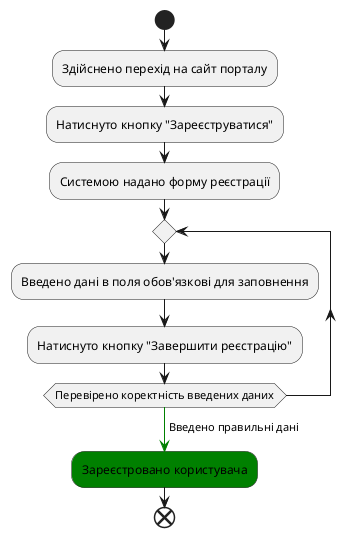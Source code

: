 @startuml
start
:Здійснено перехід на сайт порталу;
:Натиснуто кнопку "Зареєструватися";
:Системою надано форму реєстрації;
repeat
:Введено дані в поля обов'язкові для заповнення;
:Натиснуто кнопку "Завершити реєстрацію";
repeat while (Перевірено коректність введених даних)
-[#green]-> Введено правильні дані;
#green:Зареєстровано користувача;
end
@enduml
